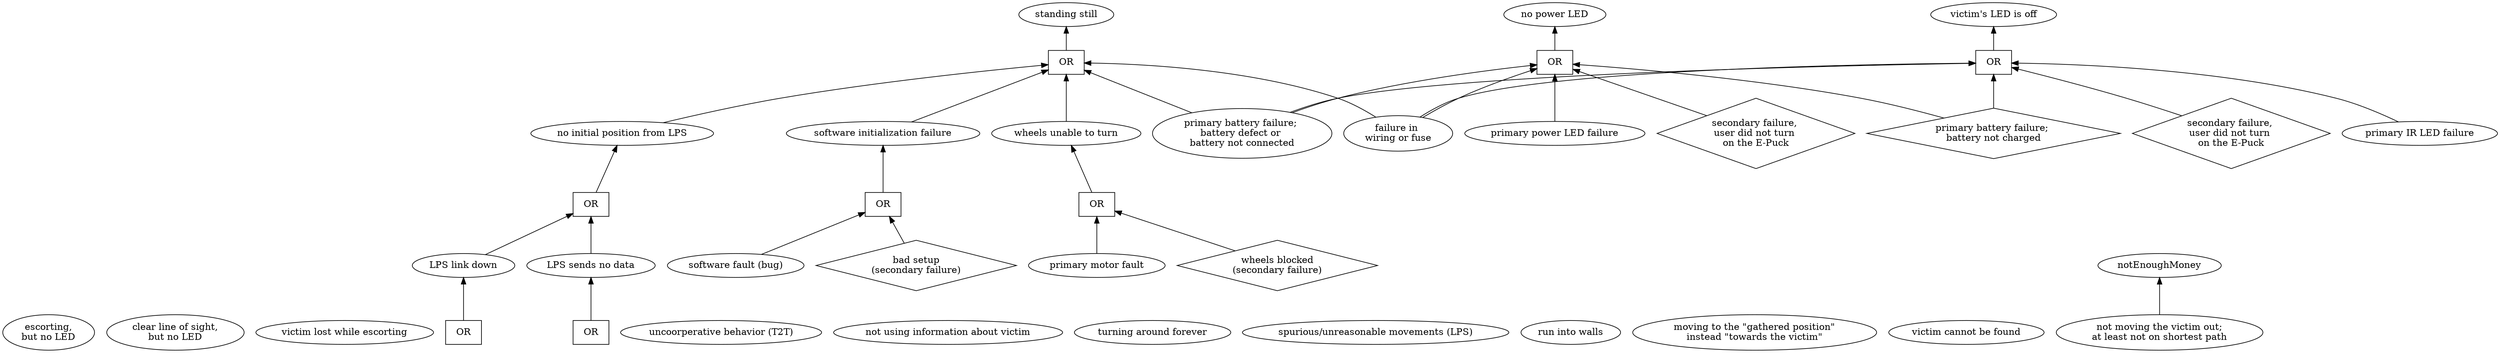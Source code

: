 digraph somegraph {
rankdir=BT;

escortNoLed[label="escorting,\nbut no LED"];


seeNoLed[label="clear line of sight,\nbut no LED"];


victimLost[label="victim lost while escorting"];


standingStill[label="standing still"];
standingStillOr[label="OR", shape=box];
standingStillOr -> standingStill;
    noInitialLps[label="no initial position from LPS"];
    noInitialLps -> standingStillOr;
    noInitialLpsOr[label="OR", shape=box];
    noInitialLpsOr -> noInitialLps;
        lpsCommunication -> noInitialLpsOr;
        //
        lpsSystemFailure -> noInitialLpsOr;
    //
    softwareInit[label="software initialization failure"];
    softwareInit -> standingStillOr;
    softwareInitOr[label="OR", shape=box];
    softwareInitOr -> softwareInit;
        softwareInitSoftware[label="software fault (bug)"];
        softwareInitSoftware -> softwareInitOr;
        //
        badFirmware[label="bad setup\n(secondary failure)", shape=diamond];
        badFirmware -> softwareInitOr;
    //
    wheelFault[label="wheels unable to turn"];
    wheelFault -> standingStillOr;
    wheelFaultOr[label="OR", shape=box];
    wheelFaultOr -> wheelFault;
        primaryMotorFault[label="primary motor fault"];
        primaryMotorFault -> wheelFaultOr;
        //
        wheelsBlocked[label="wheels blocked\n(secondary failure)", shape=diamond];
        wheelsBlocked -> wheelFaultOr;
    //
    batteryDefect -> standingStillOr;
    //
    wiringDefect -> standingStillOr;


// Not stand-alone, but used multiple times
lpsCommunication[label="LPS link down"];
lpsCommunicationOr[label="OR", shape=box];
lpsCommunicationOr -> lpsCommunication;
    // FIXME


// Not stand-alone, but used multiple times
lpsSystemFailure[label="LPS sends no data"];
lpsSystemFailureOr[label="OR", shape=box];
lpsSystemFailureOr -> lpsSystemFailure;
    // FIXME


incoorperative[label="uncoorperative behavior (T2T)"];


ignoreVictim[label="not using information about victim"];


spin[label="turning around forever"];


jerk[label="spurious/unreasonable movements (LPS)"];


bump[label="run into walls"];


goWrong[label="moving to the \"gathered position\"\ninstead \"towards the victim\""];


powerNoLed[label="no power LED"];
  powerNoLedOr[label="OR", shape=box];
  powerNoLedOr -> powerNoLed;
    powerLedDefunct[label="primary power LED failure"];
    powerLedDefunct -> powerNoLedOr;
    
    userDidNotTurnOn[label="secondary failure, \nuser did not turn \non the E-Puck", shape=diamond];
    userDidNotTurnOn -> powerNoLedOr;
    
    batteryDefect[label="primary battery failure; \nbattery defect or \nbattery not connected"];
    batteryDefect -> powerNoLedOr;

    batteryNotCharged[label="primary battery failure; \nbattery not charged", shape=diamond];
    batteryNotCharged -> powerNoLedOr;

    wiringDefect[label="failure in \nwiring or fuse"];
    wiringDefect -> powerNoLedOr;


victimSilent[label="victim's LED is off"];
  victimSilentOr[label="OR", shape=box];
  victimSilentOr -> victimSilent;
    wiringDefect -> victimSilentOr;
    batteryDefect -> victimSilentOr;
    batteryNotCharged -> victimSilentOr;

    userDidNotTurnOnVictim[label="secondary failure, \nuser did not turn \non the E-Puck", shape=diamond];
    userDidNotTurnOnVictim -> victimSilentOr;

    irLedDefect[label="primary IR LED failure"];
    irLedDefect -> victimSilentOr;


victim404[label="victim cannot be found"];


noEscort[label="not moving the victim out;\nat least not on shortest path"];
noEscort -> notEnoughMoney; // Dies ist ein Beispiel

}
